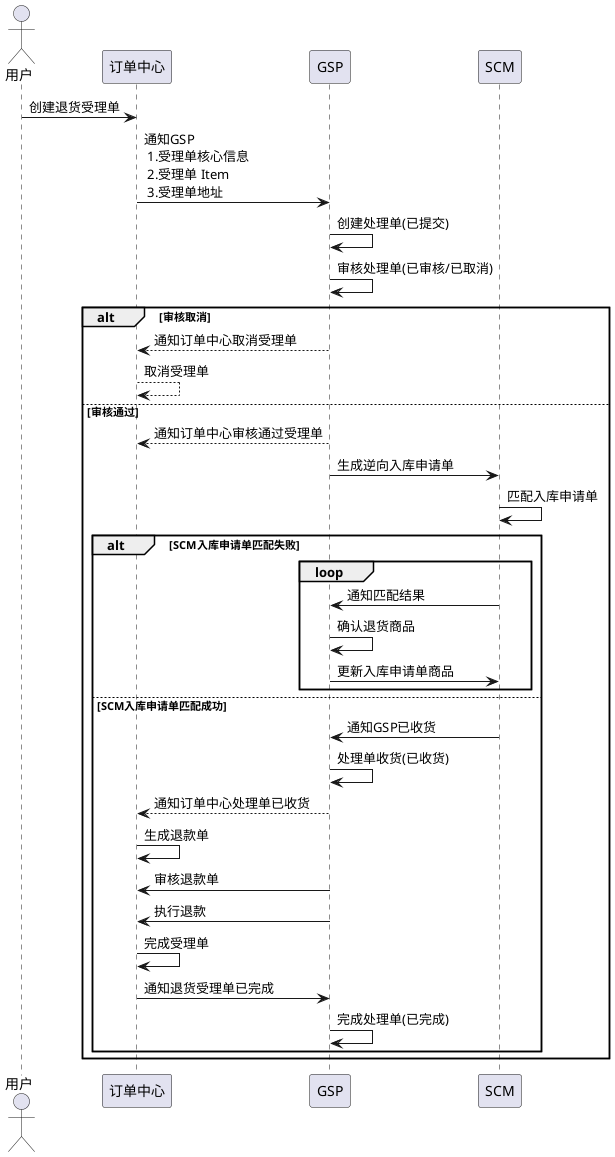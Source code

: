 @startuml

actor 用户

用户 -> 订单中心: 创建退货受理单
订单中心 -> GSP: 通知GSP\n 1.受理单核心信息\n 2.受理单 Item\n 3.受理单地址
GSP -> GSP:创建处理单(已提交)

GSP -> GSP:审核处理单(已审核/已取消)
alt 审核取消
    GSP --> 订单中心: 通知订单中心取消受理单
    订单中心 --> 订单中心: 取消受理单
else 审核通过
    GSP --> 订单中心: 通知订单中心审核通过受理单
    GSP -> SCM: 生成逆向入库申请单

    SCM ->  SCM:匹配入库申请单
    alt SCM入库申请单匹配失败
        loop
            SCM -> GSP: 通知匹配结果
            GSP -> GSP: 确认退货商品
            GSP -> SCM: 更新入库申请单商品
        end

    else SCM入库申请单匹配成功
        SCM -> GSP: 通知GSP已收货
        GSP -> GSP: 处理单收货(已收货)
        GSP --> 订单中心: 通知订单中心处理单已收货
        订单中心 -> 订单中心: 生成退款单
        GSP -> 订单中心: 审核退款单
        GSP -> 订单中心: 执行退款
        订单中心 -> 订单中心: 完成受理单
        订单中心 -> GSP: 通知退货受理单已完成
        GSP ->  GSP: 完成处理单(已完成)
    end
end

@endnuml